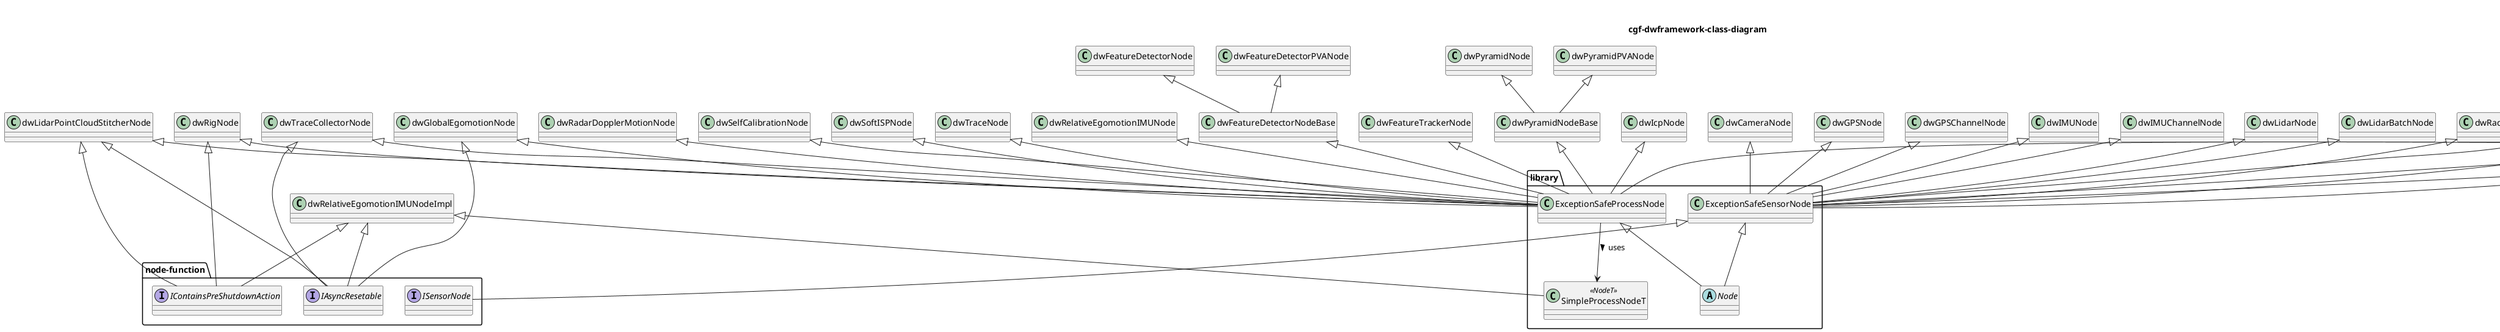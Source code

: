 @startuml cgf-dwframework-class
hide empty description
skinparam monochrome false
title cgf-dwframework-class-diagram
header %date("yyyy.MM.dd") \n lizhensheng

' namespace dw.framework{

package library {
abstract Node
' class SimpleNodeT << NodeT >>
class SimpleProcessNodeT << NodeT >>
class ExceptionSafeProcessNode
class ExceptionSafeSensorNode
}


' node extra function
package node-function {
interface IAsyncResetable
interface IContainsPreShutdownAction
interface ISensorNode
}

ExceptionSafeProcessNode <|-- Node
ExceptionSafeSensorNode <|-- Node
ExceptionSafeSensorNode <|-- ISensorNode
' relationship
ExceptionSafeProcessNode --> SimpleProcessNodeT : > uses


' package processing {
dwLidarPointCloudAccumulatorNode <|-- ExceptionSafeProcessNode
dwLidarPointCloudStitcherNode <|-- ExceptionSafeProcessNode
dwRadarDopplerMotionNode <|-- ExceptionSafeProcessNode
dwRigNode <|-- ExceptionSafeProcessNode
dwRigNode <|-- IContainsPreShutdownAction
dwSelfCalibrationNode <|-- ExceptionSafeProcessNode
dwSoftISPNode <|-- ExceptionSafeProcessNode
' }

dwTraceCollectorNode <|-- ExceptionSafeProcessNode
dwTraceCollectorNode <|-- IAsyncResetable
dwTraceNode <|-- ExceptionSafeProcessNode

dwGlobalEgomotionNode <|-- ExceptionSafeProcessNode
dwGlobalEgomotionNode <|-- IAsyncResetable

dwRelativeEgomotionIMUNode <|-- ExceptionSafeProcessNode
dwLidarPointCloudStitcherNode <|-- IAsyncResetable
dwLidarPointCloudStitcherNode <|-- IContainsPreShutdownAction

dwRelativeEgomotionIMUNodeImpl <|-- SimpleProcessNodeT
dwRelativeEgomotionIMUNodeImpl <|-- IAsyncResetable
dwRelativeEgomotionIMUNodeImpl <|-- IContainsPreShutdownAction

dwFeatureDetectorNode <|-- dwFeatureDetectorNodeBase
dwFeatureDetectorNodeBase <|-- ExceptionSafeProcessNode
dwFeatureDetectorPVANode <|-- dwFeatureDetectorNodeBase

dwFeatureTrackerNode <|-- ExceptionSafeProcessNode

dwPyramidNode <|-- dwPyramidNodeBase
dwPyramidNodeBase <|-- ExceptionSafeProcessNode
dwPyramidPVANode <|-- dwPyramidNodeBase

dwIcpNode <|-- ExceptionSafeProcessNode

dwCameraNode <|-- ExceptionSafeSensorNode

dwGPSNode <|-- ExceptionSafeSensorNode
dwGPSChannelNode <|-- ExceptionSafeSensorNode

dwIMUNode <|-- ExceptionSafeSensorNode
dwIMUChannelNode <|-- ExceptionSafeSensorNode

dwLidarNode <|-- ExceptionSafeSensorNode
dwLidarBatchNode <|-- ExceptionSafeSensorNode

dwRadarNode <|-- ExceptionSafeSensorNode
dwRadarChannelNode <|-- ExceptionSafeSensorNode

dwUltrasonicNode <|-- ExceptionSafeSensorNode
dwUltrasonicChannelNode <|-- ExceptionSafeSensorNode

dwVehicleStateNode <|-- ExceptionSafeSensorNode
dwVehicleStateChannelNode <|-- ExceptionSafeSensorNode

' class declaration
' base

' }


@enduml